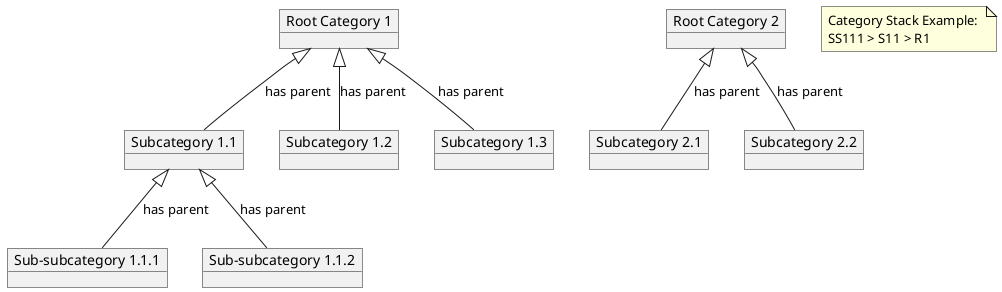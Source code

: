 @startuml

object "Root Category 1" as R1

object "Root Category 2" as R2

object "Subcategory 1.1" as S11
object "Subcategory 1.2" as S12
object "Subcategory 1.3" as S13

object "Subcategory 2.1" as S21
object "Subcategory 2.2" as S22

object "Sub-subcategory 1.1.1" as SS111
object "Sub-subcategory 1.1.2" as SS112

R1 <|-- S11 : has parent
R1 <|-- S12 : has parent
R1 <|-- S13 : has parent

R2 <|-- S21 : has parent
R2 <|-- S22 : has parent

S11 <|-- SS111 : has parent
S11 <|-- SS112 : has parent

note "Category Stack Example: \nSS111 > S11 > R1" as stackNote

@enduml
